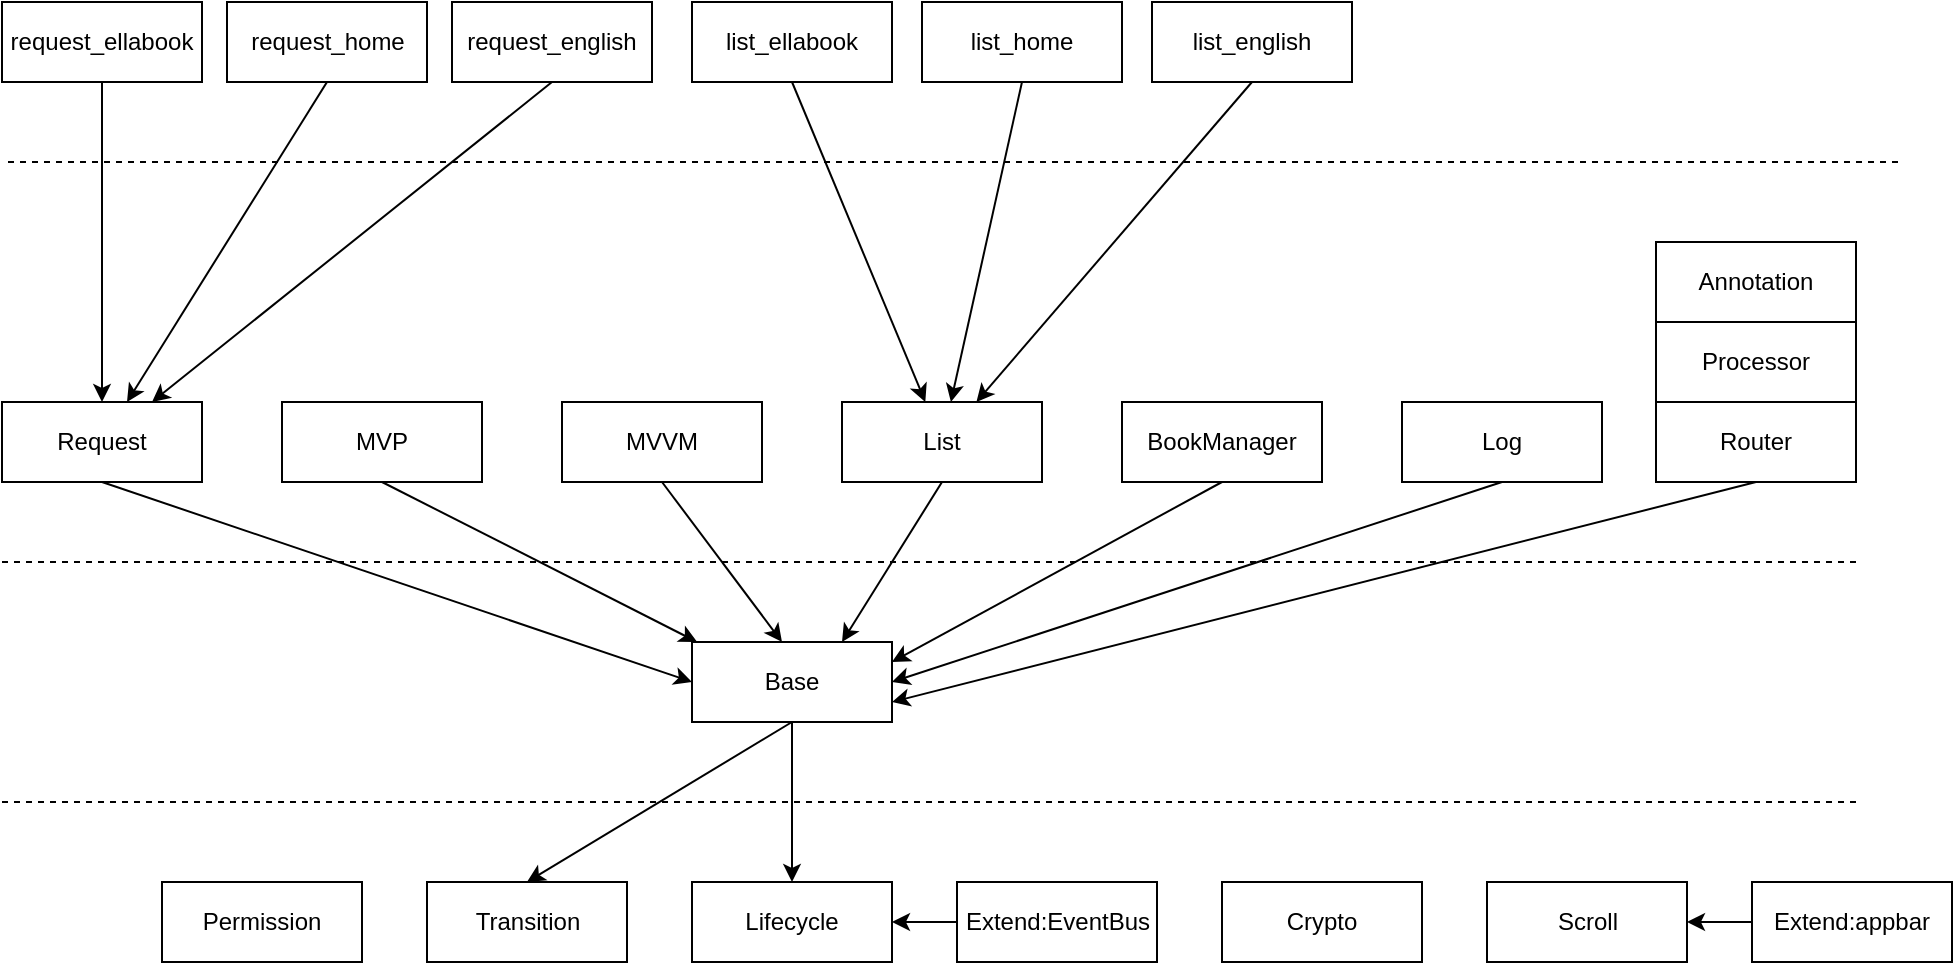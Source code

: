 <mxfile version="10.5.3" type="github"><diagram id="eFgtGimtUsJWQROMy7wg" name="Page-1"><mxGraphModel dx="1010" dy="1729" grid="1" gridSize="10" guides="1" tooltips="1" connect="1" arrows="1" fold="1" page="1" pageScale="1" pageWidth="827" pageHeight="1169" math="0" shadow="0"><root><mxCell id="0"/><mxCell id="1" parent="0"/><mxCell id="MGhGkwHA0mJ12ReD7Zp6-1" value="Transition" style="rounded=0;whiteSpace=wrap;html=1;" vertex="1" parent="1"><mxGeometry x="212.5" y="320" width="100" height="40" as="geometry"/></mxCell><mxCell id="MGhGkwHA0mJ12ReD7Zp6-3" value="Lifecycle" style="rounded=0;whiteSpace=wrap;html=1;" vertex="1" parent="1"><mxGeometry x="345" y="320" width="100" height="40" as="geometry"/></mxCell><mxCell id="MGhGkwHA0mJ12ReD7Zp6-4" value="Crypto" style="rounded=0;whiteSpace=wrap;html=1;" vertex="1" parent="1"><mxGeometry x="610" y="320" width="100" height="40" as="geometry"/></mxCell><mxCell id="MGhGkwHA0mJ12ReD7Zp6-5" value="" style="endArrow=none;dashed=1;html=1;" edge="1" parent="1"><mxGeometry width="50" height="50" relative="1" as="geometry"><mxPoint y="280" as="sourcePoint"/><mxPoint x="930" y="280" as="targetPoint"/></mxGeometry></mxCell><mxCell id="MGhGkwHA0mJ12ReD7Zp6-6" value="Base" style="rounded=0;whiteSpace=wrap;html=1;" vertex="1" parent="1"><mxGeometry x="345" y="200" width="100" height="40" as="geometry"/></mxCell><mxCell id="MGhGkwHA0mJ12ReD7Zp6-7" value="" style="endArrow=none;dashed=1;html=1;" edge="1" parent="1"><mxGeometry width="50" height="50" relative="1" as="geometry"><mxPoint y="160" as="sourcePoint"/><mxPoint x="930" y="160" as="targetPoint"/></mxGeometry></mxCell><mxCell id="MGhGkwHA0mJ12ReD7Zp6-8" value="MVP&lt;br&gt;" style="rounded=0;whiteSpace=wrap;html=1;" vertex="1" parent="1"><mxGeometry x="140" y="80" width="100" height="40" as="geometry"/></mxCell><mxCell id="MGhGkwHA0mJ12ReD7Zp6-9" value="MVVM" style="rounded=0;whiteSpace=wrap;html=1;" vertex="1" parent="1"><mxGeometry x="280" y="80" width="100" height="40" as="geometry"/></mxCell><mxCell id="MGhGkwHA0mJ12ReD7Zp6-10" value="Request&lt;br&gt;" style="rounded=0;whiteSpace=wrap;html=1;" vertex="1" parent="1"><mxGeometry y="80" width="100" height="40" as="geometry"/></mxCell><mxCell id="MGhGkwHA0mJ12ReD7Zp6-11" value="List" style="rounded=0;whiteSpace=wrap;html=1;" vertex="1" parent="1"><mxGeometry x="420" y="80" width="100" height="40" as="geometry"/></mxCell><mxCell id="MGhGkwHA0mJ12ReD7Zp6-12" value="Scroll" style="rounded=0;whiteSpace=wrap;html=1;" vertex="1" parent="1"><mxGeometry x="742.5" y="320" width="100" height="40" as="geometry"/></mxCell><mxCell id="MGhGkwHA0mJ12ReD7Zp6-13" value="Permission" style="rounded=0;whiteSpace=wrap;html=1;" vertex="1" parent="1"><mxGeometry x="80" y="320" width="100" height="40" as="geometry"/></mxCell><mxCell id="MGhGkwHA0mJ12ReD7Zp6-14" value="BookManager" style="rounded=0;whiteSpace=wrap;html=1;" vertex="1" parent="1"><mxGeometry x="560" y="80" width="100" height="40" as="geometry"/></mxCell><mxCell id="MGhGkwHA0mJ12ReD7Zp6-15" value="Log" style="rounded=0;whiteSpace=wrap;html=1;" vertex="1" parent="1"><mxGeometry x="700" y="80" width="100" height="40" as="geometry"/></mxCell><mxCell id="MGhGkwHA0mJ12ReD7Zp6-16" value="" style="endArrow=classic;html=1;exitX=0.5;exitY=1;exitDx=0;exitDy=0;entryX=0.5;entryY=0;entryDx=0;entryDy=0;" edge="1" parent="1" source="MGhGkwHA0mJ12ReD7Zp6-6" target="MGhGkwHA0mJ12ReD7Zp6-1"><mxGeometry width="50" height="50" relative="1" as="geometry"><mxPoint x="10" y="430" as="sourcePoint"/><mxPoint x="60" y="380" as="targetPoint"/></mxGeometry></mxCell><mxCell id="MGhGkwHA0mJ12ReD7Zp6-17" value="" style="endArrow=classic;html=1;entryX=0.5;entryY=0;entryDx=0;entryDy=0;" edge="1" parent="1" target="MGhGkwHA0mJ12ReD7Zp6-3"><mxGeometry width="50" height="50" relative="1" as="geometry"><mxPoint x="395" y="240" as="sourcePoint"/><mxPoint x="60" y="380" as="targetPoint"/></mxGeometry></mxCell><mxCell id="MGhGkwHA0mJ12ReD7Zp6-23" value="" style="endArrow=classic;html=1;exitX=0.5;exitY=1;exitDx=0;exitDy=0;" edge="1" parent="1" source="MGhGkwHA0mJ12ReD7Zp6-9"><mxGeometry width="50" height="50" relative="1" as="geometry"><mxPoint x="10" y="430" as="sourcePoint"/><mxPoint x="390" y="200" as="targetPoint"/></mxGeometry></mxCell><mxCell id="MGhGkwHA0mJ12ReD7Zp6-24" value="" style="endArrow=classic;html=1;exitX=0.5;exitY=1;exitDx=0;exitDy=0;entryX=0;entryY=0.5;entryDx=0;entryDy=0;" edge="1" parent="1" source="MGhGkwHA0mJ12ReD7Zp6-10" target="MGhGkwHA0mJ12ReD7Zp6-6"><mxGeometry width="50" height="50" relative="1" as="geometry"><mxPoint x="10" y="430" as="sourcePoint"/><mxPoint x="60" y="380" as="targetPoint"/></mxGeometry></mxCell><mxCell id="MGhGkwHA0mJ12ReD7Zp6-25" value="" style="endArrow=classic;html=1;exitX=0.5;exitY=1;exitDx=0;exitDy=0;entryX=0.026;entryY=0;entryDx=0;entryDy=0;entryPerimeter=0;" edge="1" parent="1" source="MGhGkwHA0mJ12ReD7Zp6-8" target="MGhGkwHA0mJ12ReD7Zp6-6"><mxGeometry width="50" height="50" relative="1" as="geometry"><mxPoint x="10" y="430" as="sourcePoint"/><mxPoint x="60" y="380" as="targetPoint"/></mxGeometry></mxCell><mxCell id="MGhGkwHA0mJ12ReD7Zp6-26" value="" style="endArrow=classic;html=1;exitX=0.5;exitY=1;exitDx=0;exitDy=0;entryX=0.75;entryY=0;entryDx=0;entryDy=0;" edge="1" parent="1" source="MGhGkwHA0mJ12ReD7Zp6-11" target="MGhGkwHA0mJ12ReD7Zp6-6"><mxGeometry width="50" height="50" relative="1" as="geometry"><mxPoint x="10" y="430" as="sourcePoint"/><mxPoint x="60" y="380" as="targetPoint"/></mxGeometry></mxCell><mxCell id="MGhGkwHA0mJ12ReD7Zp6-27" value="" style="endArrow=classic;html=1;exitX=0.5;exitY=1;exitDx=0;exitDy=0;entryX=1;entryY=0.25;entryDx=0;entryDy=0;" edge="1" parent="1" source="MGhGkwHA0mJ12ReD7Zp6-14" target="MGhGkwHA0mJ12ReD7Zp6-6"><mxGeometry width="50" height="50" relative="1" as="geometry"><mxPoint x="10" y="430" as="sourcePoint"/><mxPoint x="60" y="380" as="targetPoint"/></mxGeometry></mxCell><mxCell id="MGhGkwHA0mJ12ReD7Zp6-28" value="" style="endArrow=classic;html=1;exitX=0.5;exitY=1;exitDx=0;exitDy=0;entryX=1;entryY=0.5;entryDx=0;entryDy=0;" edge="1" parent="1" source="MGhGkwHA0mJ12ReD7Zp6-15" target="MGhGkwHA0mJ12ReD7Zp6-6"><mxGeometry width="50" height="50" relative="1" as="geometry"><mxPoint x="10" y="430" as="sourcePoint"/><mxPoint x="60" y="380" as="targetPoint"/></mxGeometry></mxCell><mxCell id="MGhGkwHA0mJ12ReD7Zp6-29" value="Extend:EventBus" style="rounded=0;whiteSpace=wrap;html=1;" vertex="1" parent="1"><mxGeometry x="477.5" y="320" width="100" height="40" as="geometry"/></mxCell><mxCell id="MGhGkwHA0mJ12ReD7Zp6-30" value="" style="endArrow=classic;html=1;exitX=0;exitY=0.5;exitDx=0;exitDy=0;entryX=1;entryY=0.5;entryDx=0;entryDy=0;" edge="1" parent="1" source="MGhGkwHA0mJ12ReD7Zp6-29" target="MGhGkwHA0mJ12ReD7Zp6-3"><mxGeometry width="50" height="50" relative="1" as="geometry"><mxPoint x="10" y="430" as="sourcePoint"/><mxPoint x="60" y="380" as="targetPoint"/></mxGeometry></mxCell><mxCell id="MGhGkwHA0mJ12ReD7Zp6-31" value="Router" style="rounded=0;whiteSpace=wrap;html=1;" vertex="1" parent="1"><mxGeometry x="827" y="80" width="100" height="40" as="geometry"/></mxCell><mxCell id="MGhGkwHA0mJ12ReD7Zp6-32" value="Processor&lt;br&gt;" style="rounded=0;whiteSpace=wrap;html=1;" vertex="1" parent="1"><mxGeometry x="827" y="40" width="100" height="40" as="geometry"/></mxCell><mxCell id="MGhGkwHA0mJ12ReD7Zp6-33" value="Annotation&lt;br&gt;" style="rounded=0;whiteSpace=wrap;html=1;" vertex="1" parent="1"><mxGeometry x="827" width="100" height="40" as="geometry"/></mxCell><mxCell id="MGhGkwHA0mJ12ReD7Zp6-34" value="" style="endArrow=none;dashed=1;html=1;" edge="1" parent="1"><mxGeometry width="50" height="50" relative="1" as="geometry"><mxPoint x="3" y="-40" as="sourcePoint"/><mxPoint x="950" y="-40" as="targetPoint"/></mxGeometry></mxCell><mxCell id="MGhGkwHA0mJ12ReD7Zp6-35" value="request_ellabook&lt;br&gt;" style="rounded=0;whiteSpace=wrap;html=1;" vertex="1" parent="1"><mxGeometry y="-120" width="100" height="40" as="geometry"/></mxCell><mxCell id="MGhGkwHA0mJ12ReD7Zp6-36" value="request_home&lt;br&gt;" style="rounded=0;whiteSpace=wrap;html=1;" vertex="1" parent="1"><mxGeometry x="112.5" y="-120" width="100" height="40" as="geometry"/></mxCell><mxCell id="MGhGkwHA0mJ12ReD7Zp6-37" value="request_english&lt;br&gt;" style="rounded=0;whiteSpace=wrap;html=1;" vertex="1" parent="1"><mxGeometry x="225" y="-120" width="100" height="40" as="geometry"/></mxCell><mxCell id="MGhGkwHA0mJ12ReD7Zp6-38" value="" style="endArrow=classic;html=1;exitX=0.5;exitY=1;exitDx=0;exitDy=0;" edge="1" parent="1" source="MGhGkwHA0mJ12ReD7Zp6-35" target="MGhGkwHA0mJ12ReD7Zp6-10"><mxGeometry width="50" height="50" relative="1" as="geometry"><mxPoint x="10" y="430" as="sourcePoint"/><mxPoint x="60" y="380" as="targetPoint"/></mxGeometry></mxCell><mxCell id="MGhGkwHA0mJ12ReD7Zp6-39" value="" style="endArrow=classic;html=1;exitX=0.5;exitY=1;exitDx=0;exitDy=0;" edge="1" parent="1" source="MGhGkwHA0mJ12ReD7Zp6-36" target="MGhGkwHA0mJ12ReD7Zp6-10"><mxGeometry width="50" height="50" relative="1" as="geometry"><mxPoint x="10" y="430" as="sourcePoint"/><mxPoint x="60" y="380" as="targetPoint"/></mxGeometry></mxCell><mxCell id="MGhGkwHA0mJ12ReD7Zp6-40" value="" style="endArrow=classic;html=1;exitX=0.5;exitY=1;exitDx=0;exitDy=0;" edge="1" parent="1" source="MGhGkwHA0mJ12ReD7Zp6-37" target="MGhGkwHA0mJ12ReD7Zp6-10"><mxGeometry width="50" height="50" relative="1" as="geometry"><mxPoint x="10" y="510" as="sourcePoint"/><mxPoint x="60" y="460" as="targetPoint"/></mxGeometry></mxCell><mxCell id="MGhGkwHA0mJ12ReD7Zp6-41" value="list_ellabook&lt;br&gt;" style="rounded=0;whiteSpace=wrap;html=1;" vertex="1" parent="1"><mxGeometry x="345" y="-120" width="100" height="40" as="geometry"/></mxCell><mxCell id="MGhGkwHA0mJ12ReD7Zp6-42" value="list_home&lt;br&gt;" style="rounded=0;whiteSpace=wrap;html=1;" vertex="1" parent="1"><mxGeometry x="460" y="-120" width="100" height="40" as="geometry"/></mxCell><mxCell id="MGhGkwHA0mJ12ReD7Zp6-43" value="list_english&lt;br&gt;" style="rounded=0;whiteSpace=wrap;html=1;" vertex="1" parent="1"><mxGeometry x="575" y="-120" width="100" height="40" as="geometry"/></mxCell><mxCell id="MGhGkwHA0mJ12ReD7Zp6-44" value="" style="endArrow=classic;html=1;exitX=0.5;exitY=1;exitDx=0;exitDy=0;" edge="1" parent="1" source="MGhGkwHA0mJ12ReD7Zp6-41" target="MGhGkwHA0mJ12ReD7Zp6-11"><mxGeometry width="50" height="50" relative="1" as="geometry"><mxPoint x="10" y="430" as="sourcePoint"/><mxPoint x="60" y="380" as="targetPoint"/></mxGeometry></mxCell><mxCell id="MGhGkwHA0mJ12ReD7Zp6-45" value="" style="endArrow=classic;html=1;exitX=0.5;exitY=1;exitDx=0;exitDy=0;" edge="1" parent="1" source="MGhGkwHA0mJ12ReD7Zp6-42" target="MGhGkwHA0mJ12ReD7Zp6-11"><mxGeometry width="50" height="50" relative="1" as="geometry"><mxPoint x="10" y="430" as="sourcePoint"/><mxPoint x="60" y="380" as="targetPoint"/></mxGeometry></mxCell><mxCell id="MGhGkwHA0mJ12ReD7Zp6-47" value="" style="endArrow=classic;html=1;exitX=0.5;exitY=1;exitDx=0;exitDy=0;" edge="1" parent="1" source="MGhGkwHA0mJ12ReD7Zp6-43" target="MGhGkwHA0mJ12ReD7Zp6-11"><mxGeometry width="50" height="50" relative="1" as="geometry"><mxPoint x="10" y="430" as="sourcePoint"/><mxPoint x="60" y="380" as="targetPoint"/></mxGeometry></mxCell><mxCell id="MGhGkwHA0mJ12ReD7Zp6-48" value="" style="endArrow=classic;html=1;exitX=0.5;exitY=1;exitDx=0;exitDy=0;entryX=1;entryY=0.75;entryDx=0;entryDy=0;" edge="1" parent="1" source="MGhGkwHA0mJ12ReD7Zp6-31" target="MGhGkwHA0mJ12ReD7Zp6-6"><mxGeometry width="50" height="50" relative="1" as="geometry"><mxPoint x="10" y="430" as="sourcePoint"/><mxPoint x="60" y="380" as="targetPoint"/></mxGeometry></mxCell><mxCell id="MGhGkwHA0mJ12ReD7Zp6-49" value="Extend:appbar" style="rounded=0;whiteSpace=wrap;html=1;" vertex="1" parent="1"><mxGeometry x="875" y="320" width="100" height="40" as="geometry"/></mxCell><mxCell id="MGhGkwHA0mJ12ReD7Zp6-53" value="" style="endArrow=classic;html=1;exitX=0;exitY=0.5;exitDx=0;exitDy=0;" edge="1" parent="1" source="MGhGkwHA0mJ12ReD7Zp6-49" target="MGhGkwHA0mJ12ReD7Zp6-12"><mxGeometry width="50" height="50" relative="1" as="geometry"><mxPoint x="200" y="430" as="sourcePoint"/><mxPoint x="250" y="380" as="targetPoint"/></mxGeometry></mxCell></root></mxGraphModel></diagram></mxfile>